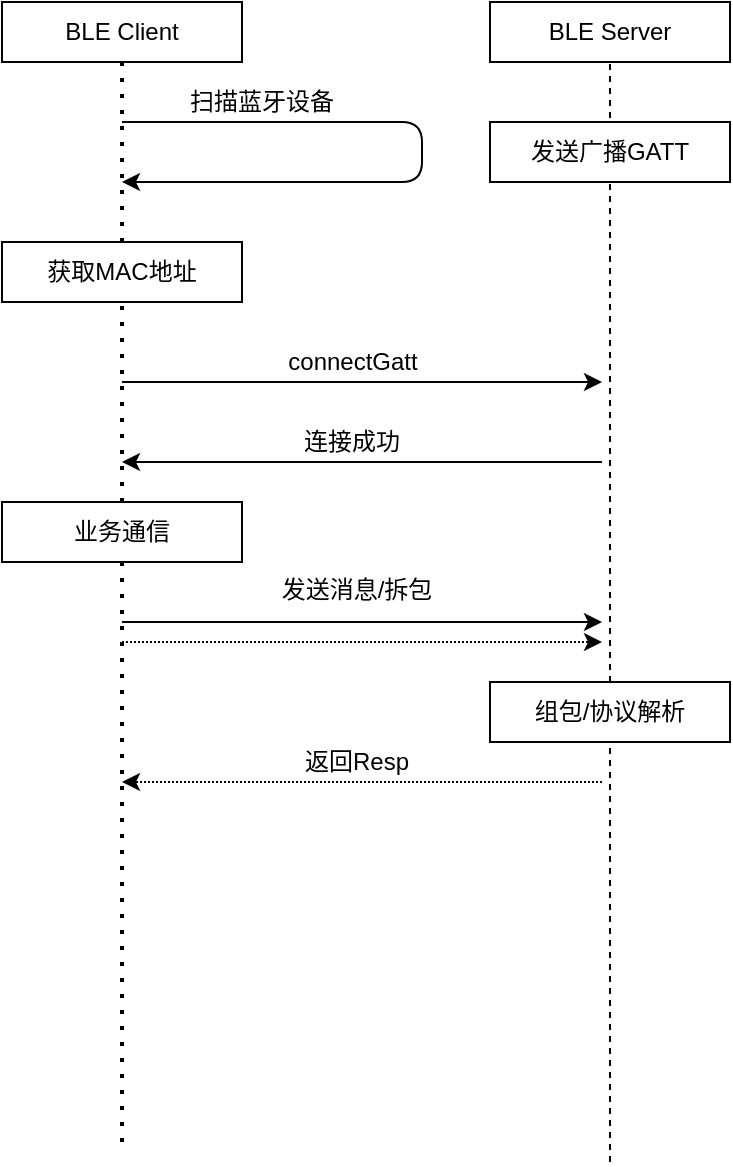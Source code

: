 <mxfile version="15.3.7" type="github"><diagram id="q9U_5szceUSrqNyL1FPr" name="Page-1"><mxGraphModel dx="689" dy="1931" grid="1" gridSize="10" guides="1" tooltips="1" connect="1" arrows="1" fold="1" page="1" pageScale="1" pageWidth="827" pageHeight="1169" math="0" shadow="0"><root><mxCell id="0"/><mxCell id="1" parent="0"/><mxCell id="ximAdDAw7g_WnFF4MYwt-1" value="BLE Client" style="rounded=0;whiteSpace=wrap;html=1;" vertex="1" parent="1"><mxGeometry x="170" y="290" width="120" height="30" as="geometry"/></mxCell><mxCell id="ximAdDAw7g_WnFF4MYwt-2" value="BLE Server" style="rounded=0;whiteSpace=wrap;html=1;" vertex="1" parent="1"><mxGeometry x="414" y="290" width="120" height="30" as="geometry"/></mxCell><mxCell id="ximAdDAw7g_WnFF4MYwt-3" value="" style="endArrow=none;dashed=1;html=1;dashPattern=1 3;strokeWidth=2;startArrow=none;" edge="1" parent="1" source="ximAdDAw7g_WnFF4MYwt-7" target="ximAdDAw7g_WnFF4MYwt-1"><mxGeometry width="50" height="50" relative="1" as="geometry"><mxPoint x="230" y="860" as="sourcePoint"/><mxPoint x="330" y="810" as="targetPoint"/></mxGeometry></mxCell><mxCell id="ximAdDAw7g_WnFF4MYwt-4" value="" style="endArrow=none;dashed=1;html=1;entryX=0.5;entryY=1;entryDx=0;entryDy=0;" edge="1" parent="1" target="ximAdDAw7g_WnFF4MYwt-2"><mxGeometry width="50" height="50" relative="1" as="geometry"><mxPoint x="474" y="870" as="sourcePoint"/><mxPoint x="330" y="810" as="targetPoint"/></mxGeometry></mxCell><mxCell id="ximAdDAw7g_WnFF4MYwt-5" value="" style="endArrow=classic;html=1;" edge="1" parent="1"><mxGeometry width="50" height="50" relative="1" as="geometry"><mxPoint x="230" y="350" as="sourcePoint"/><mxPoint x="230" y="380" as="targetPoint"/><Array as="points"><mxPoint x="380" y="350"/><mxPoint x="380" y="380"/></Array></mxGeometry></mxCell><mxCell id="ximAdDAw7g_WnFF4MYwt-6" value="扫描蓝牙设备" style="text;html=1;strokeColor=none;fillColor=none;align=center;verticalAlign=middle;whiteSpace=wrap;rounded=0;" vertex="1" parent="1"><mxGeometry x="250" y="330" width="100" height="20" as="geometry"/></mxCell><mxCell id="ximAdDAw7g_WnFF4MYwt-7" value="获取MAC地址" style="rounded=0;whiteSpace=wrap;html=1;" vertex="1" parent="1"><mxGeometry x="170" y="410" width="120" height="30" as="geometry"/></mxCell><mxCell id="ximAdDAw7g_WnFF4MYwt-8" value="" style="endArrow=none;dashed=1;html=1;dashPattern=1 3;strokeWidth=2;" edge="1" parent="1" target="ximAdDAw7g_WnFF4MYwt-7"><mxGeometry width="50" height="50" relative="1" as="geometry"><mxPoint x="230" y="860" as="sourcePoint"/><mxPoint x="230" y="320" as="targetPoint"/></mxGeometry></mxCell><mxCell id="ximAdDAw7g_WnFF4MYwt-9" value="" style="endArrow=classic;html=1;" edge="1" parent="1"><mxGeometry width="50" height="50" relative="1" as="geometry"><mxPoint x="230" y="480" as="sourcePoint"/><mxPoint x="470" y="480" as="targetPoint"/></mxGeometry></mxCell><mxCell id="ximAdDAw7g_WnFF4MYwt-10" value="发送广播GATT" style="rounded=0;whiteSpace=wrap;html=1;" vertex="1" parent="1"><mxGeometry x="414" y="350" width="120" height="30" as="geometry"/></mxCell><mxCell id="ximAdDAw7g_WnFF4MYwt-12" value="" style="endArrow=classic;html=1;" edge="1" parent="1"><mxGeometry width="50" height="50" relative="1" as="geometry"><mxPoint x="470" y="520" as="sourcePoint"/><mxPoint x="230" y="520" as="targetPoint"/></mxGeometry></mxCell><mxCell id="ximAdDAw7g_WnFF4MYwt-13" value="连接成功" style="text;html=1;strokeColor=none;fillColor=none;align=center;verticalAlign=middle;whiteSpace=wrap;rounded=0;" vertex="1" parent="1"><mxGeometry x="310" y="500" width="70" height="20" as="geometry"/></mxCell><mxCell id="ximAdDAw7g_WnFF4MYwt-14" value="connectGatt" style="text;html=1;strokeColor=none;fillColor=none;align=center;verticalAlign=middle;whiteSpace=wrap;rounded=0;" vertex="1" parent="1"><mxGeometry x="297.5" y="460" width="95" height="20" as="geometry"/></mxCell><mxCell id="ximAdDAw7g_WnFF4MYwt-15" value="业务通信" style="rounded=0;whiteSpace=wrap;html=1;" vertex="1" parent="1"><mxGeometry x="170" y="540" width="120" height="30" as="geometry"/></mxCell><mxCell id="ximAdDAw7g_WnFF4MYwt-16" value="" style="endArrow=classic;html=1;" edge="1" parent="1"><mxGeometry width="50" height="50" relative="1" as="geometry"><mxPoint x="230" y="600" as="sourcePoint"/><mxPoint x="470" y="600" as="targetPoint"/></mxGeometry></mxCell><mxCell id="ximAdDAw7g_WnFF4MYwt-17" value="" style="endArrow=classic;html=1;dashed=1;dashPattern=1 1;" edge="1" parent="1"><mxGeometry width="50" height="50" relative="1" as="geometry"><mxPoint x="230" y="610" as="sourcePoint"/><mxPoint x="470" y="610" as="targetPoint"/></mxGeometry></mxCell><mxCell id="ximAdDAw7g_WnFF4MYwt-19" value="发送消息/拆包" style="text;html=1;strokeColor=none;fillColor=none;align=center;verticalAlign=middle;whiteSpace=wrap;rounded=0;" vertex="1" parent="1"><mxGeometry x="305" y="574" width="85" height="20" as="geometry"/></mxCell><mxCell id="ximAdDAw7g_WnFF4MYwt-20" value="组包/协议解析" style="rounded=0;whiteSpace=wrap;html=1;" vertex="1" parent="1"><mxGeometry x="414" y="630" width="120" height="30" as="geometry"/></mxCell><mxCell id="ximAdDAw7g_WnFF4MYwt-21" value="" style="endArrow=classic;html=1;dashed=1;dashPattern=1 1;" edge="1" parent="1"><mxGeometry width="50" height="50" relative="1" as="geometry"><mxPoint x="470" y="680" as="sourcePoint"/><mxPoint x="230" y="680" as="targetPoint"/></mxGeometry></mxCell><mxCell id="ximAdDAw7g_WnFF4MYwt-22" value="返回Resp" style="text;html=1;strokeColor=none;fillColor=none;align=center;verticalAlign=middle;whiteSpace=wrap;rounded=0;" vertex="1" parent="1"><mxGeometry x="300" y="660" width="95" height="20" as="geometry"/></mxCell></root></mxGraphModel></diagram></mxfile>